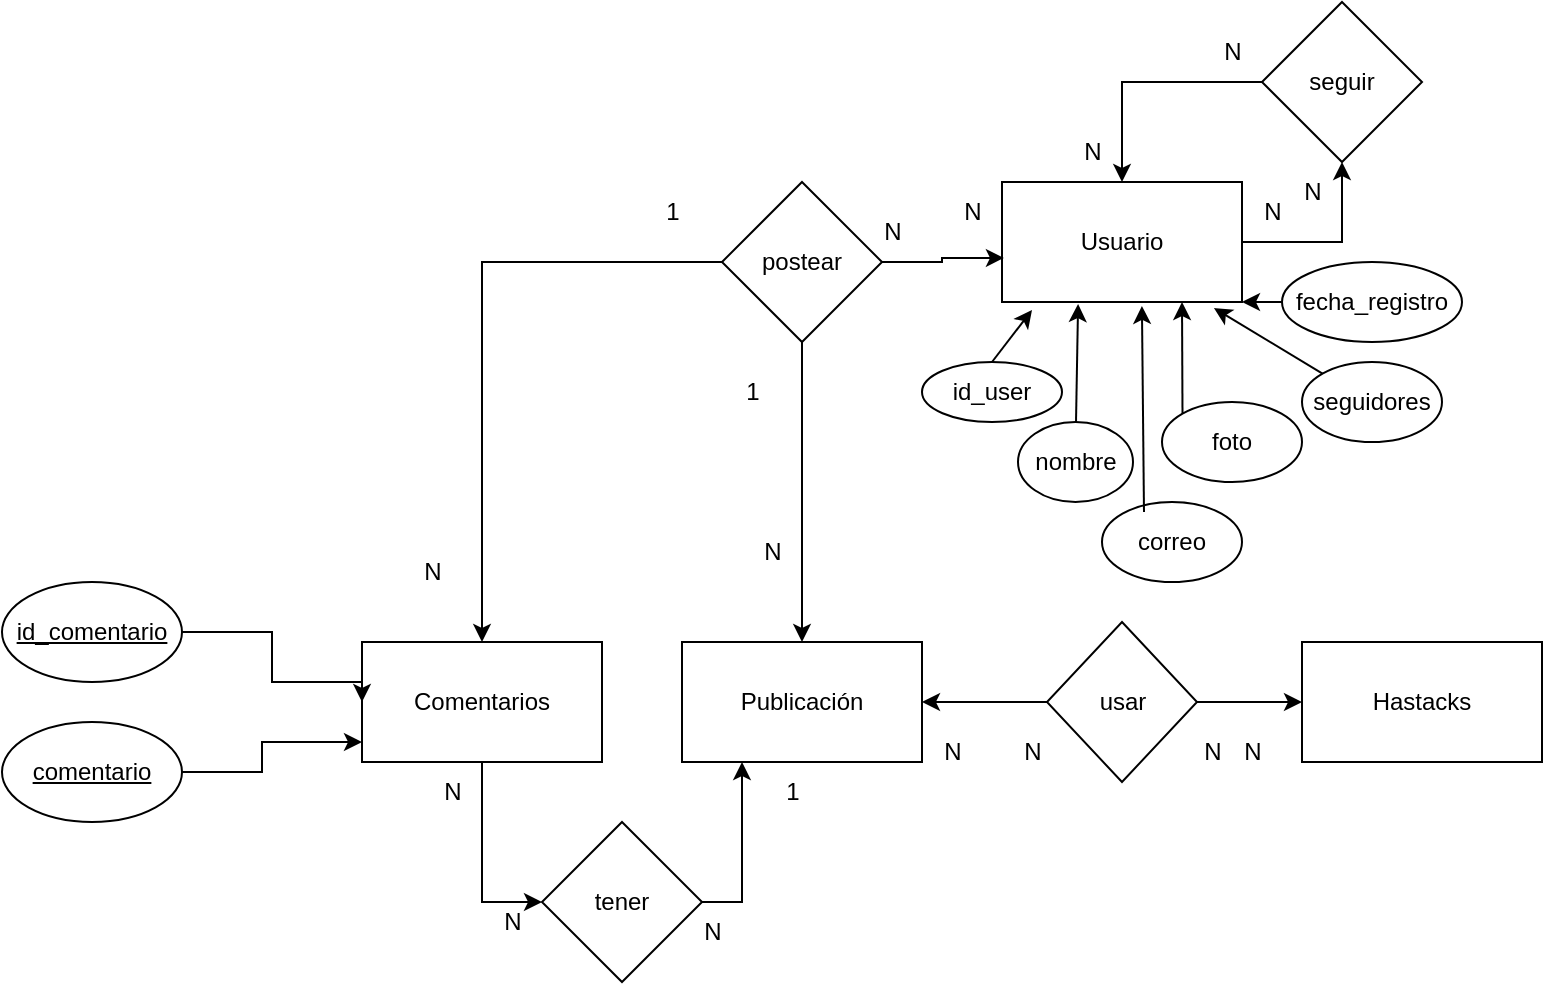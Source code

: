 <mxfile version="22.0.4" type="github">
  <diagram id="R2lEEEUBdFMjLlhIrx00" name="Page-1">
    <mxGraphModel dx="2284" dy="820" grid="1" gridSize="10" guides="1" tooltips="1" connect="1" arrows="1" fold="1" page="1" pageScale="1" pageWidth="850" pageHeight="1100" math="0" shadow="0" extFonts="Permanent Marker^https://fonts.googleapis.com/css?family=Permanent+Marker">
      <root>
        <mxCell id="0" />
        <mxCell id="1" parent="0" />
        <mxCell id="40Urg2ya4GdoKpef6m7U-6" style="edgeStyle=orthogonalEdgeStyle;rounded=0;orthogonalLoop=1;jettySize=auto;html=1;entryX=0.5;entryY=1;entryDx=0;entryDy=0;" edge="1" parent="1" source="40Urg2ya4GdoKpef6m7U-1" target="40Urg2ya4GdoKpef6m7U-5">
          <mxGeometry relative="1" as="geometry" />
        </mxCell>
        <mxCell id="40Urg2ya4GdoKpef6m7U-1" value="&lt;div&gt;Usuario&lt;/div&gt;" style="rounded=0;whiteSpace=wrap;html=1;" vertex="1" parent="1">
          <mxGeometry x="360" y="180" width="120" height="60" as="geometry" />
        </mxCell>
        <mxCell id="40Urg2ya4GdoKpef6m7U-2" value="Publicación" style="rounded=0;whiteSpace=wrap;html=1;" vertex="1" parent="1">
          <mxGeometry x="200" y="410" width="120" height="60" as="geometry" />
        </mxCell>
        <mxCell id="40Urg2ya4GdoKpef6m7U-3" value="&lt;div&gt;Hastacks&lt;/div&gt;" style="rounded=0;whiteSpace=wrap;html=1;" vertex="1" parent="1">
          <mxGeometry x="510" y="410" width="120" height="60" as="geometry" />
        </mxCell>
        <mxCell id="40Urg2ya4GdoKpef6m7U-7" style="edgeStyle=orthogonalEdgeStyle;rounded=0;orthogonalLoop=1;jettySize=auto;html=1;entryX=0.5;entryY=0;entryDx=0;entryDy=0;" edge="1" parent="1" source="40Urg2ya4GdoKpef6m7U-5" target="40Urg2ya4GdoKpef6m7U-1">
          <mxGeometry relative="1" as="geometry" />
        </mxCell>
        <mxCell id="40Urg2ya4GdoKpef6m7U-5" value="seguir" style="rhombus;whiteSpace=wrap;html=1;" vertex="1" parent="1">
          <mxGeometry x="490" y="90" width="80" height="80" as="geometry" />
        </mxCell>
        <mxCell id="40Urg2ya4GdoKpef6m7U-10" style="edgeStyle=orthogonalEdgeStyle;rounded=0;orthogonalLoop=1;jettySize=auto;html=1;" edge="1" parent="1" source="40Urg2ya4GdoKpef6m7U-8" target="40Urg2ya4GdoKpef6m7U-2">
          <mxGeometry relative="1" as="geometry" />
        </mxCell>
        <mxCell id="40Urg2ya4GdoKpef6m7U-44" style="edgeStyle=orthogonalEdgeStyle;rounded=0;orthogonalLoop=1;jettySize=auto;html=1;" edge="1" parent="1" source="40Urg2ya4GdoKpef6m7U-8" target="40Urg2ya4GdoKpef6m7U-39">
          <mxGeometry relative="1" as="geometry" />
        </mxCell>
        <mxCell id="40Urg2ya4GdoKpef6m7U-8" value="postear" style="rhombus;whiteSpace=wrap;html=1;" vertex="1" parent="1">
          <mxGeometry x="220" y="180" width="80" height="80" as="geometry" />
        </mxCell>
        <mxCell id="40Urg2ya4GdoKpef6m7U-9" style="edgeStyle=orthogonalEdgeStyle;rounded=0;orthogonalLoop=1;jettySize=auto;html=1;entryX=0.008;entryY=0.633;entryDx=0;entryDy=0;entryPerimeter=0;" edge="1" parent="1" source="40Urg2ya4GdoKpef6m7U-8" target="40Urg2ya4GdoKpef6m7U-1">
          <mxGeometry relative="1" as="geometry" />
        </mxCell>
        <mxCell id="40Urg2ya4GdoKpef6m7U-13" style="edgeStyle=orthogonalEdgeStyle;rounded=0;orthogonalLoop=1;jettySize=auto;html=1;entryX=1;entryY=0.5;entryDx=0;entryDy=0;" edge="1" parent="1" source="40Urg2ya4GdoKpef6m7U-12" target="40Urg2ya4GdoKpef6m7U-2">
          <mxGeometry relative="1" as="geometry" />
        </mxCell>
        <mxCell id="40Urg2ya4GdoKpef6m7U-14" style="edgeStyle=orthogonalEdgeStyle;rounded=0;orthogonalLoop=1;jettySize=auto;html=1;entryX=0;entryY=0.5;entryDx=0;entryDy=0;" edge="1" parent="1" source="40Urg2ya4GdoKpef6m7U-12" target="40Urg2ya4GdoKpef6m7U-3">
          <mxGeometry relative="1" as="geometry" />
        </mxCell>
        <mxCell id="40Urg2ya4GdoKpef6m7U-12" value="usar" style="rhombus;whiteSpace=wrap;html=1;" vertex="1" parent="1">
          <mxGeometry x="382.5" y="400" width="75" height="80" as="geometry" />
        </mxCell>
        <mxCell id="40Urg2ya4GdoKpef6m7U-15" value="&lt;div&gt;id_user&lt;/div&gt;" style="ellipse;whiteSpace=wrap;html=1;" vertex="1" parent="1">
          <mxGeometry x="320" y="270" width="70" height="30" as="geometry" />
        </mxCell>
        <mxCell id="40Urg2ya4GdoKpef6m7U-16" value="correo" style="ellipse;whiteSpace=wrap;html=1;" vertex="1" parent="1">
          <mxGeometry x="410" y="340" width="70" height="40" as="geometry" />
        </mxCell>
        <mxCell id="40Urg2ya4GdoKpef6m7U-17" value="nombre" style="ellipse;whiteSpace=wrap;html=1;" vertex="1" parent="1">
          <mxGeometry x="368" y="300" width="57.5" height="40" as="geometry" />
        </mxCell>
        <mxCell id="40Urg2ya4GdoKpef6m7U-19" value="seguidores" style="ellipse;whiteSpace=wrap;html=1;" vertex="1" parent="1">
          <mxGeometry x="510" y="270" width="70" height="40" as="geometry" />
        </mxCell>
        <mxCell id="40Urg2ya4GdoKpef6m7U-21" value="foto" style="ellipse;whiteSpace=wrap;html=1;" vertex="1" parent="1">
          <mxGeometry x="440" y="290" width="70" height="40" as="geometry" />
        </mxCell>
        <mxCell id="40Urg2ya4GdoKpef6m7U-22" value="fecha_registro" style="ellipse;whiteSpace=wrap;html=1;" vertex="1" parent="1">
          <mxGeometry x="500" y="220" width="90" height="40" as="geometry" />
        </mxCell>
        <mxCell id="40Urg2ya4GdoKpef6m7U-24" style="edgeStyle=none;rounded=0;orthogonalLoop=1;jettySize=auto;html=1;entryX=0.125;entryY=1.067;entryDx=0;entryDy=0;exitX=0.5;exitY=0;exitDx=0;exitDy=0;entryPerimeter=0;" edge="1" parent="1" source="40Urg2ya4GdoKpef6m7U-15" target="40Urg2ya4GdoKpef6m7U-1">
          <mxGeometry relative="1" as="geometry">
            <mxPoint x="410" y="270" as="sourcePoint" />
            <mxPoint x="505" y="250" as="targetPoint" />
          </mxGeometry>
        </mxCell>
        <mxCell id="40Urg2ya4GdoKpef6m7U-25" style="edgeStyle=none;rounded=0;orthogonalLoop=1;jettySize=auto;html=1;entryX=0.317;entryY=1.017;entryDx=0;entryDy=0;entryPerimeter=0;" edge="1" parent="1" source="40Urg2ya4GdoKpef6m7U-17" target="40Urg2ya4GdoKpef6m7U-1">
          <mxGeometry relative="1" as="geometry">
            <mxPoint x="385" y="280" as="sourcePoint" />
            <mxPoint x="385" y="254" as="targetPoint" />
          </mxGeometry>
        </mxCell>
        <mxCell id="40Urg2ya4GdoKpef6m7U-26" style="edgeStyle=none;rounded=0;orthogonalLoop=1;jettySize=auto;html=1;entryX=0.583;entryY=1.033;entryDx=0;entryDy=0;exitX=0.3;exitY=0.125;exitDx=0;exitDy=0;entryPerimeter=0;exitPerimeter=0;" edge="1" parent="1" source="40Urg2ya4GdoKpef6m7U-16" target="40Urg2ya4GdoKpef6m7U-1">
          <mxGeometry relative="1" as="geometry">
            <mxPoint x="395" y="290" as="sourcePoint" />
            <mxPoint x="395" y="264" as="targetPoint" />
          </mxGeometry>
        </mxCell>
        <mxCell id="40Urg2ya4GdoKpef6m7U-27" style="edgeStyle=none;rounded=0;orthogonalLoop=1;jettySize=auto;html=1;entryX=0.75;entryY=1;entryDx=0;entryDy=0;exitX=0;exitY=0;exitDx=0;exitDy=0;" edge="1" parent="1" source="40Urg2ya4GdoKpef6m7U-21" target="40Urg2ya4GdoKpef6m7U-1">
          <mxGeometry relative="1" as="geometry">
            <mxPoint x="405" y="300" as="sourcePoint" />
            <mxPoint x="405" y="274" as="targetPoint" />
          </mxGeometry>
        </mxCell>
        <mxCell id="40Urg2ya4GdoKpef6m7U-28" style="edgeStyle=none;rounded=0;orthogonalLoop=1;jettySize=auto;html=1;entryX=0.883;entryY=1.05;entryDx=0;entryDy=0;exitX=0;exitY=0;exitDx=0;exitDy=0;entryPerimeter=0;" edge="1" parent="1" source="40Urg2ya4GdoKpef6m7U-19" target="40Urg2ya4GdoKpef6m7U-1">
          <mxGeometry relative="1" as="geometry">
            <mxPoint x="415" y="310" as="sourcePoint" />
            <mxPoint x="415" y="284" as="targetPoint" />
          </mxGeometry>
        </mxCell>
        <mxCell id="40Urg2ya4GdoKpef6m7U-29" style="edgeStyle=none;rounded=0;orthogonalLoop=1;jettySize=auto;html=1;entryX=1;entryY=1;entryDx=0;entryDy=0;exitX=0;exitY=0.5;exitDx=0;exitDy=0;" edge="1" parent="1" source="40Urg2ya4GdoKpef6m7U-22" target="40Urg2ya4GdoKpef6m7U-1">
          <mxGeometry relative="1" as="geometry">
            <mxPoint x="425" y="320" as="sourcePoint" />
            <mxPoint x="425" y="294" as="targetPoint" />
          </mxGeometry>
        </mxCell>
        <mxCell id="40Urg2ya4GdoKpef6m7U-30" value="N" style="text;html=1;align=center;verticalAlign=middle;resizable=0;points=[];autosize=1;strokeColor=none;fillColor=none;" vertex="1" parent="1">
          <mxGeometry x="320" y="450" width="30" height="30" as="geometry" />
        </mxCell>
        <mxCell id="40Urg2ya4GdoKpef6m7U-31" value="N" style="text;html=1;align=center;verticalAlign=middle;resizable=0;points=[];autosize=1;strokeColor=none;fillColor=none;" vertex="1" parent="1">
          <mxGeometry x="360" y="450" width="30" height="30" as="geometry" />
        </mxCell>
        <mxCell id="40Urg2ya4GdoKpef6m7U-32" value="N" style="text;html=1;align=center;verticalAlign=middle;resizable=0;points=[];autosize=1;strokeColor=none;fillColor=none;" vertex="1" parent="1">
          <mxGeometry x="450" y="450" width="30" height="30" as="geometry" />
        </mxCell>
        <mxCell id="40Urg2ya4GdoKpef6m7U-33" value="N" style="text;html=1;align=center;verticalAlign=middle;resizable=0;points=[];autosize=1;strokeColor=none;fillColor=none;" vertex="1" parent="1">
          <mxGeometry x="470" y="450" width="30" height="30" as="geometry" />
        </mxCell>
        <mxCell id="40Urg2ya4GdoKpef6m7U-34" value="N" style="text;html=1;align=center;verticalAlign=middle;resizable=0;points=[];autosize=1;strokeColor=none;fillColor=none;" vertex="1" parent="1">
          <mxGeometry x="330" y="180" width="30" height="30" as="geometry" />
        </mxCell>
        <mxCell id="40Urg2ya4GdoKpef6m7U-35" value="N" style="text;html=1;align=center;verticalAlign=middle;resizable=0;points=[];autosize=1;strokeColor=none;fillColor=none;" vertex="1" parent="1">
          <mxGeometry x="230" y="350" width="30" height="30" as="geometry" />
        </mxCell>
        <mxCell id="40Urg2ya4GdoKpef6m7U-36" value="1" style="text;html=1;align=center;verticalAlign=middle;resizable=0;points=[];autosize=1;strokeColor=none;fillColor=none;" vertex="1" parent="1">
          <mxGeometry x="220" y="270" width="30" height="30" as="geometry" />
        </mxCell>
        <mxCell id="40Urg2ya4GdoKpef6m7U-38" value="N" style="text;html=1;align=center;verticalAlign=middle;resizable=0;points=[];autosize=1;strokeColor=none;fillColor=none;" vertex="1" parent="1">
          <mxGeometry x="290" y="190" width="30" height="30" as="geometry" />
        </mxCell>
        <mxCell id="40Urg2ya4GdoKpef6m7U-42" style="edgeStyle=orthogonalEdgeStyle;rounded=0;orthogonalLoop=1;jettySize=auto;html=1;entryX=0;entryY=0.5;entryDx=0;entryDy=0;" edge="1" parent="1" source="40Urg2ya4GdoKpef6m7U-39" target="40Urg2ya4GdoKpef6m7U-40">
          <mxGeometry relative="1" as="geometry" />
        </mxCell>
        <mxCell id="40Urg2ya4GdoKpef6m7U-39" value="Comentarios" style="rounded=0;whiteSpace=wrap;html=1;" vertex="1" parent="1">
          <mxGeometry x="40" y="410" width="120" height="60" as="geometry" />
        </mxCell>
        <mxCell id="40Urg2ya4GdoKpef6m7U-40" value="tener" style="rhombus;whiteSpace=wrap;html=1;" vertex="1" parent="1">
          <mxGeometry x="130" y="500" width="80" height="80" as="geometry" />
        </mxCell>
        <mxCell id="40Urg2ya4GdoKpef6m7U-41" style="edgeStyle=orthogonalEdgeStyle;rounded=0;orthogonalLoop=1;jettySize=auto;html=1;entryX=0.25;entryY=1;entryDx=0;entryDy=0;" edge="1" parent="1" source="40Urg2ya4GdoKpef6m7U-40" target="40Urg2ya4GdoKpef6m7U-2">
          <mxGeometry relative="1" as="geometry">
            <Array as="points">
              <mxPoint x="230" y="540" />
            </Array>
          </mxGeometry>
        </mxCell>
        <mxCell id="40Urg2ya4GdoKpef6m7U-45" value="&lt;div&gt;N&lt;/div&gt;" style="text;html=1;align=center;verticalAlign=middle;resizable=0;points=[];autosize=1;strokeColor=none;fillColor=none;" vertex="1" parent="1">
          <mxGeometry x="390" y="150" width="30" height="30" as="geometry" />
        </mxCell>
        <mxCell id="40Urg2ya4GdoKpef6m7U-46" value="N" style="text;html=1;align=center;verticalAlign=middle;resizable=0;points=[];autosize=1;strokeColor=none;fillColor=none;" vertex="1" parent="1">
          <mxGeometry x="480" y="180" width="30" height="30" as="geometry" />
        </mxCell>
        <mxCell id="40Urg2ya4GdoKpef6m7U-47" value="N" style="text;html=1;align=center;verticalAlign=middle;resizable=0;points=[];autosize=1;strokeColor=none;fillColor=none;" vertex="1" parent="1">
          <mxGeometry x="500" y="170" width="30" height="30" as="geometry" />
        </mxCell>
        <mxCell id="40Urg2ya4GdoKpef6m7U-48" value="N" style="text;html=1;align=center;verticalAlign=middle;resizable=0;points=[];autosize=1;strokeColor=none;fillColor=none;" vertex="1" parent="1">
          <mxGeometry x="460" y="100" width="30" height="30" as="geometry" />
        </mxCell>
        <mxCell id="40Urg2ya4GdoKpef6m7U-49" value="1" style="text;html=1;align=center;verticalAlign=middle;resizable=0;points=[];autosize=1;strokeColor=none;fillColor=none;" vertex="1" parent="1">
          <mxGeometry x="240" y="470" width="30" height="30" as="geometry" />
        </mxCell>
        <mxCell id="40Urg2ya4GdoKpef6m7U-50" value="N" style="text;html=1;align=center;verticalAlign=middle;resizable=0;points=[];autosize=1;strokeColor=none;fillColor=none;" vertex="1" parent="1">
          <mxGeometry x="70" y="470" width="30" height="30" as="geometry" />
        </mxCell>
        <mxCell id="40Urg2ya4GdoKpef6m7U-51" value="N" style="text;html=1;align=center;verticalAlign=middle;resizable=0;points=[];autosize=1;strokeColor=none;fillColor=none;" vertex="1" parent="1">
          <mxGeometry x="200" y="540" width="30" height="30" as="geometry" />
        </mxCell>
        <mxCell id="BHvJ1QJxabfoEZC44pT--4" style="edgeStyle=orthogonalEdgeStyle;rounded=0;orthogonalLoop=1;jettySize=auto;html=1;entryX=0;entryY=0.5;entryDx=0;entryDy=0;" edge="1" parent="1" source="BHvJ1QJxabfoEZC44pT--1" target="40Urg2ya4GdoKpef6m7U-39">
          <mxGeometry relative="1" as="geometry">
            <Array as="points">
              <mxPoint x="-5" y="405" />
              <mxPoint x="-5" y="430" />
              <mxPoint x="40" y="430" />
            </Array>
          </mxGeometry>
        </mxCell>
        <mxCell id="40Urg2ya4GdoKpef6m7U-52" value="N" style="text;html=1;align=center;verticalAlign=middle;resizable=0;points=[];autosize=1;strokeColor=none;fillColor=none;" vertex="1" parent="1">
          <mxGeometry x="100" y="535" width="30" height="30" as="geometry" />
        </mxCell>
        <mxCell id="BHvJ1QJxabfoEZC44pT--1" value="&lt;u&gt;id_comentario&lt;/u&gt;" style="ellipse;whiteSpace=wrap;html=1;" vertex="1" parent="1">
          <mxGeometry x="-140" y="380" width="90" height="50" as="geometry" />
        </mxCell>
        <mxCell id="40Urg2ya4GdoKpef6m7U-53" value="N" style="text;html=1;align=center;verticalAlign=middle;resizable=0;points=[];autosize=1;strokeColor=none;fillColor=none;" vertex="1" parent="1">
          <mxGeometry x="60" y="360" width="30" height="30" as="geometry" />
        </mxCell>
        <mxCell id="BHvJ1QJxabfoEZC44pT--3" style="edgeStyle=orthogonalEdgeStyle;rounded=0;orthogonalLoop=1;jettySize=auto;html=1;" edge="1" parent="1" source="BHvJ1QJxabfoEZC44pT--2" target="40Urg2ya4GdoKpef6m7U-39">
          <mxGeometry relative="1" as="geometry">
            <Array as="points">
              <mxPoint x="-10" y="475" />
              <mxPoint x="-10" y="460" />
            </Array>
          </mxGeometry>
        </mxCell>
        <mxCell id="40Urg2ya4GdoKpef6m7U-54" value="1" style="text;html=1;align=center;verticalAlign=middle;resizable=0;points=[];autosize=1;strokeColor=none;fillColor=none;" vertex="1" parent="1">
          <mxGeometry x="180" y="180" width="30" height="30" as="geometry" />
        </mxCell>
        <mxCell id="BHvJ1QJxabfoEZC44pT--2" value="&lt;u&gt;comentario&lt;/u&gt;" style="ellipse;whiteSpace=wrap;html=1;" vertex="1" parent="1">
          <mxGeometry x="-140" y="450" width="90" height="50" as="geometry" />
        </mxCell>
      </root>
    </mxGraphModel>
  </diagram>
</mxfile>
